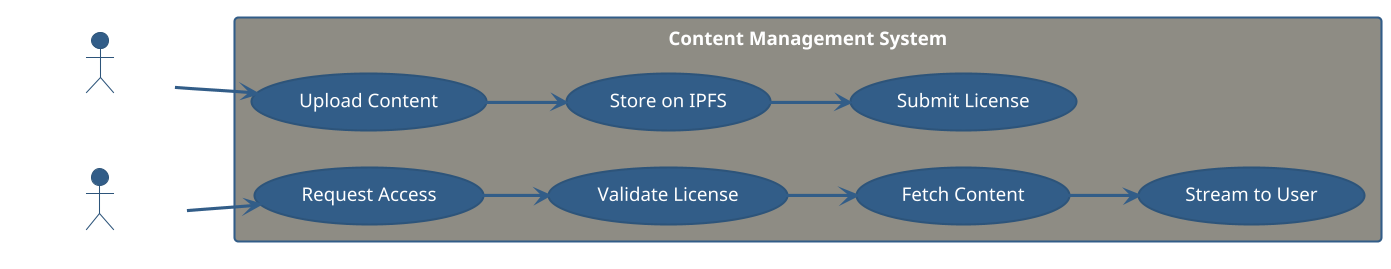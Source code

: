 @startuml
!theme sandstone

left to right direction
skinparam defaultFontSize 18

actor "Content Creator" as Creator
actor "Content Consumer" as Consumer

rectangle "Content Management System" {
  usecase "Upload Content" as UC1
  usecase "Store on IPFS" as UC2
  usecase "Submit License" as UC3
  usecase "Request Access" as UC4
  usecase "Validate License" as UC5
  usecase "Fetch Content" as UC6
  usecase "Stream to User" as UC7
}

Creator --> UC1
UC1 --> UC2
UC2 --> UC3

Consumer --> UC4
UC4 --> UC5
UC5 --> UC6
UC6 --> UC7

@enduml
